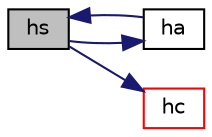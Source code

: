digraph "hs"
{
  bgcolor="transparent";
  edge [fontname="Helvetica",fontsize="10",labelfontname="Helvetica",labelfontsize="10"];
  node [fontname="Helvetica",fontsize="10",shape=record];
  rankdir="LR";
  Node1 [label="hs",height=0.2,width=0.4,color="black", fillcolor="grey75", style="filled", fontcolor="black"];
  Node1 -> Node2 [color="midnightblue",fontsize="10",style="solid",fontname="Helvetica"];
  Node2 [label="ha",height=0.2,width=0.4,color="black",URL="$a01032.html#a190aa728dba4ea87884e38be8bc27c40",tooltip="Absolute Enthalpy [J/kmol]. "];
  Node2 -> Node1 [color="midnightblue",fontsize="10",style="solid",fontname="Helvetica"];
  Node1 -> Node3 [color="midnightblue",fontsize="10",style="solid",fontname="Helvetica"];
  Node3 [label="hc",height=0.2,width=0.4,color="red",URL="$a01032.html#ae030133efa83305b374f46cf58d4dc1a",tooltip="Chemical enthalpy [J/kmol]. "];
}
